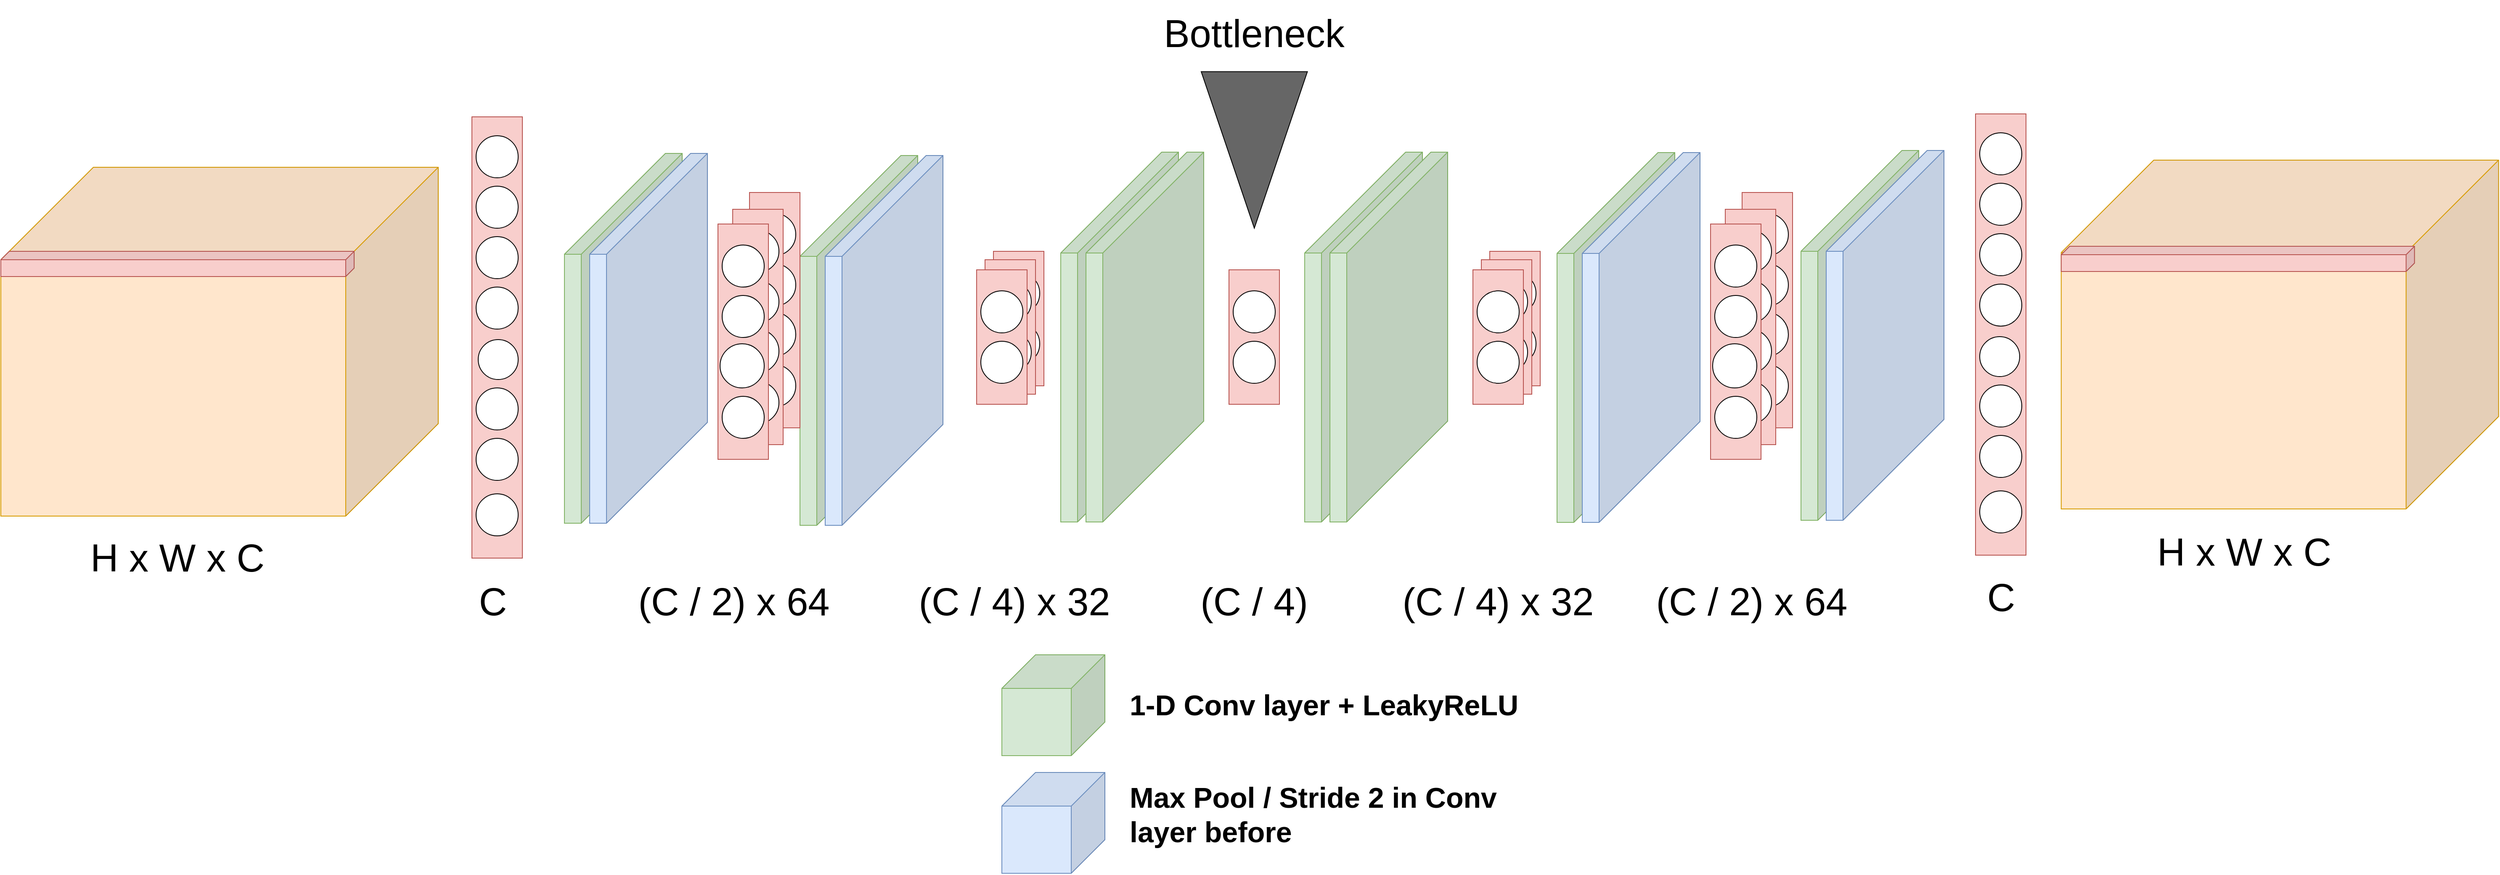 <mxfile version="20.8.20" type="device"><diagram id="QJjx0-fPxzvcmYibJWj1" name="Page-1"><mxGraphModel dx="3585" dy="2355" grid="1" gridSize="10" guides="1" tooltips="1" connect="1" arrows="1" fold="1" page="0" pageScale="1" pageWidth="827" pageHeight="583" math="0" shadow="0"><root><mxCell id="0"/><mxCell id="1" parent="0"/><mxCell id="m_Qu8GIRGxHgYCqS1YG2-1" value="" style="shape=cube;whiteSpace=wrap;html=1;boundedLbl=1;backgroundOutline=1;darkOpacity=0.05;darkOpacity2=0.1;size=110;direction=east;flipH=1;fillColor=#ffe6cc;strokeColor=#d79b00;" parent="1" vertex="1"><mxGeometry x="90" y="90" width="520" height="415" as="geometry"/></mxCell><mxCell id="m_Qu8GIRGxHgYCqS1YG2-2" value="H x W x C" style="text;html=1;strokeColor=none;fillColor=none;align=center;verticalAlign=middle;whiteSpace=wrap;rounded=0;fontSize=46;" parent="1" vertex="1"><mxGeometry x="145.25" y="505" width="309.5" height="100" as="geometry"/></mxCell><mxCell id="Pfbvt9mmgzDX8GRQt6o7-2" value="" style="shape=cube;whiteSpace=wrap;html=1;boundedLbl=1;backgroundOutline=1;darkOpacity=0.05;darkOpacity2=0.1;flipH=1;size=10;fillColor=#f8cecc;strokeColor=#b85450;" parent="1" vertex="1"><mxGeometry x="90" y="190" width="420" height="30" as="geometry"/></mxCell><mxCell id="Pfbvt9mmgzDX8GRQt6o7-66" value="C" style="text;html=1;strokeColor=none;fillColor=none;align=center;verticalAlign=middle;whiteSpace=wrap;rounded=0;fontSize=46;" parent="1" vertex="1"><mxGeometry x="520" y="556.5" width="309.5" height="100" as="geometry"/></mxCell><mxCell id="Pfbvt9mmgzDX8GRQt6o7-68" value="(C / 4) x 32" style="text;html=1;strokeColor=none;fillColor=none;align=center;verticalAlign=middle;whiteSpace=wrap;rounded=0;fontSize=46;" parent="1" vertex="1"><mxGeometry x="1160" y="571.5" width="269.75" height="70" as="geometry"/></mxCell><mxCell id="Pfbvt9mmgzDX8GRQt6o7-79" value="" style="group" parent="1" vertex="1" connectable="0"><mxGeometry x="1250" y="212" width="80" height="160" as="geometry"/></mxCell><mxCell id="EQMsb6BerHFTLHmI9SeI-25" value="" style="group" vertex="1" connectable="0" parent="Pfbvt9mmgzDX8GRQt6o7-79"><mxGeometry x="10" y="-12" width="70" height="160" as="geometry"/></mxCell><mxCell id="EQMsb6BerHFTLHmI9SeI-29" value="" style="group" vertex="1" connectable="0" parent="EQMsb6BerHFTLHmI9SeI-25"><mxGeometry x="10" y="-10" width="60" height="160" as="geometry"/></mxCell><mxCell id="EQMsb6BerHFTLHmI9SeI-30" value="" style="rounded=0;whiteSpace=wrap;html=1;rotation=-90;fillColor=#f8cecc;strokeColor=#b85450;" vertex="1" parent="EQMsb6BerHFTLHmI9SeI-29"><mxGeometry x="-50" y="50" width="160" height="60" as="geometry"/></mxCell><mxCell id="EQMsb6BerHFTLHmI9SeI-31" value="" style="ellipse;whiteSpace=wrap;html=1;aspect=fixed;" vertex="1" parent="EQMsb6BerHFTLHmI9SeI-29"><mxGeometry x="5" y="25" width="50" height="50" as="geometry"/></mxCell><mxCell id="EQMsb6BerHFTLHmI9SeI-32" value="" style="ellipse;whiteSpace=wrap;html=1;aspect=fixed;" vertex="1" parent="EQMsb6BerHFTLHmI9SeI-29"><mxGeometry x="5" y="85" width="50" height="50" as="geometry"/></mxCell><mxCell id="EQMsb6BerHFTLHmI9SeI-26" value="" style="rounded=0;whiteSpace=wrap;html=1;rotation=-90;fillColor=#f8cecc;strokeColor=#b85450;" vertex="1" parent="EQMsb6BerHFTLHmI9SeI-25"><mxGeometry x="-50" y="50" width="160" height="60" as="geometry"/></mxCell><mxCell id="EQMsb6BerHFTLHmI9SeI-27" value="" style="ellipse;whiteSpace=wrap;html=1;aspect=fixed;" vertex="1" parent="EQMsb6BerHFTLHmI9SeI-25"><mxGeometry x="5" y="25" width="50" height="50" as="geometry"/></mxCell><mxCell id="EQMsb6BerHFTLHmI9SeI-28" value="" style="ellipse;whiteSpace=wrap;html=1;aspect=fixed;" vertex="1" parent="EQMsb6BerHFTLHmI9SeI-25"><mxGeometry x="5" y="85" width="50" height="50" as="geometry"/></mxCell><mxCell id="Pfbvt9mmgzDX8GRQt6o7-24" value="" style="rounded=0;whiteSpace=wrap;html=1;rotation=-90;fillColor=#f8cecc;strokeColor=#b85450;" parent="Pfbvt9mmgzDX8GRQt6o7-79" vertex="1"><mxGeometry x="-50" y="50" width="160" height="60" as="geometry"/></mxCell><mxCell id="Pfbvt9mmgzDX8GRQt6o7-25" value="" style="ellipse;whiteSpace=wrap;html=1;aspect=fixed;" parent="Pfbvt9mmgzDX8GRQt6o7-79" vertex="1"><mxGeometry x="5" y="25" width="50" height="50" as="geometry"/></mxCell><mxCell id="Pfbvt9mmgzDX8GRQt6o7-26" value="" style="ellipse;whiteSpace=wrap;html=1;aspect=fixed;" parent="Pfbvt9mmgzDX8GRQt6o7-79" vertex="1"><mxGeometry x="5" y="85" width="50" height="50" as="geometry"/></mxCell><mxCell id="Pfbvt9mmgzDX8GRQt6o7-4" value="" style="rounded=0;whiteSpace=wrap;html=1;rotation=-90;fillColor=#f8cecc;strokeColor=#b85450;" parent="1" vertex="1"><mxGeometry x="417.5" y="262.5" width="525" height="60" as="geometry"/></mxCell><mxCell id="Pfbvt9mmgzDX8GRQt6o7-5" value="" style="ellipse;whiteSpace=wrap;html=1;aspect=fixed;" parent="1" vertex="1"><mxGeometry x="655" y="52.5" width="50" height="50" as="geometry"/></mxCell><mxCell id="Pfbvt9mmgzDX8GRQt6o7-6" value="" style="ellipse;whiteSpace=wrap;html=1;aspect=fixed;" parent="1" vertex="1"><mxGeometry x="655" y="112.5" width="50" height="50" as="geometry"/></mxCell><mxCell id="Pfbvt9mmgzDX8GRQt6o7-7" value="" style="ellipse;whiteSpace=wrap;html=1;aspect=fixed;" parent="1" vertex="1"><mxGeometry x="655" y="172.5" width="50" height="50" as="geometry"/></mxCell><mxCell id="Pfbvt9mmgzDX8GRQt6o7-8" value="" style="ellipse;whiteSpace=wrap;html=1;aspect=fixed;" parent="1" vertex="1"><mxGeometry x="655" y="232.5" width="50" height="50" as="geometry"/></mxCell><mxCell id="Pfbvt9mmgzDX8GRQt6o7-9" value="" style="ellipse;whiteSpace=wrap;html=1;aspect=fixed;" parent="1" vertex="1"><mxGeometry x="657.5" y="295" width="47.5" height="47.5" as="geometry"/></mxCell><mxCell id="Pfbvt9mmgzDX8GRQt6o7-10" value="" style="ellipse;whiteSpace=wrap;html=1;aspect=fixed;" parent="1" vertex="1"><mxGeometry x="655" y="352.5" width="50" height="50" as="geometry"/></mxCell><mxCell id="Pfbvt9mmgzDX8GRQt6o7-11" value="" style="ellipse;whiteSpace=wrap;html=1;aspect=fixed;" parent="1" vertex="1"><mxGeometry x="655" y="412.5" width="50" height="50" as="geometry"/></mxCell><mxCell id="Pfbvt9mmgzDX8GRQt6o7-12" value="" style="shape=cube;whiteSpace=wrap;html=1;boundedLbl=1;backgroundOutline=1;darkOpacity=0.05;darkOpacity2=0.1;flipV=0;flipH=1;fillColor=#d5e8d4;strokeColor=#82b366;size=120;" parent="1" vertex="1"><mxGeometry x="760" y="73.5" width="140" height="440" as="geometry"/></mxCell><mxCell id="Pfbvt9mmgzDX8GRQt6o7-22" value="" style="ellipse;whiteSpace=wrap;html=1;aspect=fixed;" parent="1" vertex="1"><mxGeometry x="655" y="478.5" width="50" height="50" as="geometry"/></mxCell><mxCell id="Pfbvt9mmgzDX8GRQt6o7-23" value="" style="shape=cube;whiteSpace=wrap;html=1;boundedLbl=1;backgroundOutline=1;darkOpacity=0.05;darkOpacity2=0.1;flipV=0;flipH=1;fillColor=#d5e8d4;strokeColor=#82b366;size=120;" parent="1" vertex="1"><mxGeometry x="1040" y="76" width="140" height="440" as="geometry"/></mxCell><mxCell id="Pfbvt9mmgzDX8GRQt6o7-67" value="&lt;div&gt;(C / 2) x 64&lt;/div&gt;" style="text;html=1;strokeColor=none;fillColor=none;align=center;verticalAlign=middle;whiteSpace=wrap;rounded=0;fontSize=46;" parent="1" vertex="1"><mxGeometry x="820" y="561.5" width="282.5" height="90" as="geometry"/></mxCell><mxCell id="Pfbvt9mmgzDX8GRQt6o7-85" value="" style="shape=cube;whiteSpace=wrap;html=1;boundedLbl=1;backgroundOutline=1;darkOpacity=0.05;darkOpacity2=0.1;flipV=0;flipH=1;fillColor=#dae8fc;strokeColor=#6c8ebf;size=120;" parent="1" vertex="1"><mxGeometry x="790" y="73.5" width="140" height="440" as="geometry"/></mxCell><mxCell id="Pfbvt9mmgzDX8GRQt6o7-86" value="" style="shape=cube;whiteSpace=wrap;html=1;boundedLbl=1;backgroundOutline=1;darkOpacity=0.05;darkOpacity2=0.1;flipV=0;flipH=1;fillColor=#dae8fc;strokeColor=#6c8ebf;size=120;" parent="1" vertex="1"><mxGeometry x="1070" y="76" width="140" height="440" as="geometry"/></mxCell><mxCell id="Pfbvt9mmgzDX8GRQt6o7-91" value="" style="group" parent="1" vertex="1" connectable="0"><mxGeometry x="1280" y="800" width="699" height="120.0" as="geometry"/></mxCell><mxCell id="Pfbvt9mmgzDX8GRQt6o7-93" value="Max Pool / Stride 2 in Conv layer before " style="text;html=1;strokeColor=none;fillColor=none;align=left;verticalAlign=middle;whiteSpace=wrap;rounded=0;fontStyle=1;fontSize=34;" parent="Pfbvt9mmgzDX8GRQt6o7-91" vertex="1"><mxGeometry x="150" y="1.137e-13" width="469" height="120" as="geometry"/></mxCell><mxCell id="Pfbvt9mmgzDX8GRQt6o7-89" value="" style="group" parent="Pfbvt9mmgzDX8GRQt6o7-91" vertex="1" connectable="0"><mxGeometry y="-130" width="619" height="120.0" as="geometry"/></mxCell><mxCell id="Pfbvt9mmgzDX8GRQt6o7-74" value="" style="shape=cube;whiteSpace=wrap;html=1;boundedLbl=1;backgroundOutline=1;darkOpacity=0.05;darkOpacity2=0.1;size=40;direction=east;flipH=1;fillColor=#d5e8d4;strokeColor=#82b366;" parent="Pfbvt9mmgzDX8GRQt6o7-89" vertex="1"><mxGeometry width="122.5" height="120" as="geometry"/></mxCell><mxCell id="Pfbvt9mmgzDX8GRQt6o7-75" value="1-D Conv layer + LeakyReLU" style="text;html=1;strokeColor=none;fillColor=none;align=left;verticalAlign=middle;whiteSpace=wrap;rounded=0;fontStyle=1;fontSize=34;" parent="Pfbvt9mmgzDX8GRQt6o7-89" vertex="1"><mxGeometry x="150" y="1.137e-13" width="469" height="120" as="geometry"/></mxCell><mxCell id="Pfbvt9mmgzDX8GRQt6o7-96" value="" style="group" parent="1" vertex="1" connectable="0"><mxGeometry x="1940" y="26.5" width="1119.37" height="620" as="geometry"/></mxCell><mxCell id="Pfbvt9mmgzDX8GRQt6o7-62" value="" style="shape=cube;whiteSpace=wrap;html=1;boundedLbl=1;backgroundOutline=1;darkOpacity=0.05;darkOpacity2=0.1;size=110;direction=east;flipH=1;fillColor=#ffe6cc;strokeColor=#d79b00;container=0;" parent="Pfbvt9mmgzDX8GRQt6o7-96" vertex="1"><mxGeometry x="599.37" y="55" width="520" height="415" as="geometry"/></mxCell><mxCell id="Pfbvt9mmgzDX8GRQt6o7-65" value="" style="shape=cube;whiteSpace=wrap;html=1;boundedLbl=1;backgroundOutline=1;darkOpacity=0.05;darkOpacity2=0.1;flipH=1;size=10;fillColor=#f8cecc;strokeColor=#b85450;container=0;" parent="Pfbvt9mmgzDX8GRQt6o7-96" vertex="1"><mxGeometry x="599.37" y="157.5" width="420" height="30" as="geometry"/></mxCell><mxCell id="Pfbvt9mmgzDX8GRQt6o7-71" value="H x W x C" style="text;html=1;strokeColor=none;fillColor=none;align=center;verticalAlign=middle;whiteSpace=wrap;rounded=0;fontSize=46;container=0;" parent="Pfbvt9mmgzDX8GRQt6o7-96" vertex="1"><mxGeometry x="677.12" y="481" width="279.5" height="80" as="geometry"/></mxCell><mxCell id="Pfbvt9mmgzDX8GRQt6o7-45" value="" style="rounded=0;whiteSpace=wrap;html=1;rotation=-90;fillColor=#f8cecc;strokeColor=#b85450;" parent="Pfbvt9mmgzDX8GRQt6o7-96" vertex="1"><mxGeometry x="265" y="232.5" width="525" height="60" as="geometry"/></mxCell><mxCell id="Pfbvt9mmgzDX8GRQt6o7-46" value="" style="ellipse;whiteSpace=wrap;html=1;aspect=fixed;container=0;" parent="Pfbvt9mmgzDX8GRQt6o7-96" vertex="1"><mxGeometry x="502.5" y="22.5" width="50" height="50" as="geometry"/></mxCell><mxCell id="Pfbvt9mmgzDX8GRQt6o7-47" value="" style="ellipse;whiteSpace=wrap;html=1;aspect=fixed;container=0;" parent="Pfbvt9mmgzDX8GRQt6o7-96" vertex="1"><mxGeometry x="502.5" y="82.5" width="50" height="50" as="geometry"/></mxCell><mxCell id="Pfbvt9mmgzDX8GRQt6o7-48" value="" style="ellipse;whiteSpace=wrap;html=1;aspect=fixed;container=0;" parent="Pfbvt9mmgzDX8GRQt6o7-96" vertex="1"><mxGeometry x="502.5" y="142.5" width="50" height="50" as="geometry"/></mxCell><mxCell id="Pfbvt9mmgzDX8GRQt6o7-49" value="" style="ellipse;whiteSpace=wrap;html=1;aspect=fixed;container=0;" parent="Pfbvt9mmgzDX8GRQt6o7-96" vertex="1"><mxGeometry x="502.5" y="202.5" width="50" height="50" as="geometry"/></mxCell><mxCell id="Pfbvt9mmgzDX8GRQt6o7-50" value="" style="ellipse;whiteSpace=wrap;html=1;aspect=fixed;container=0;" parent="Pfbvt9mmgzDX8GRQt6o7-96" vertex="1"><mxGeometry x="502.5" y="265" width="47.5" height="47.5" as="geometry"/></mxCell><mxCell id="Pfbvt9mmgzDX8GRQt6o7-51" value="" style="ellipse;whiteSpace=wrap;html=1;aspect=fixed;container=0;" parent="Pfbvt9mmgzDX8GRQt6o7-96" vertex="1"><mxGeometry x="502.5" y="322.5" width="50" height="50" as="geometry"/></mxCell><mxCell id="Pfbvt9mmgzDX8GRQt6o7-52" value="" style="ellipse;whiteSpace=wrap;html=1;aspect=fixed;container=0;" parent="Pfbvt9mmgzDX8GRQt6o7-96" vertex="1"><mxGeometry x="502.5" y="382.5" width="50" height="50" as="geometry"/></mxCell><mxCell id="Pfbvt9mmgzDX8GRQt6o7-59" value="" style="ellipse;whiteSpace=wrap;html=1;aspect=fixed;container=0;" parent="Pfbvt9mmgzDX8GRQt6o7-96" vertex="1"><mxGeometry x="502.5" y="448.5" width="50" height="50" as="geometry"/></mxCell><mxCell id="Pfbvt9mmgzDX8GRQt6o7-70" value="C" style="text;html=1;strokeColor=none;fillColor=none;align=center;verticalAlign=middle;whiteSpace=wrap;rounded=0;fontSize=46;container=0;" parent="Pfbvt9mmgzDX8GRQt6o7-96" vertex="1"><mxGeometry x="452.5" y="535" width="150" height="80" as="geometry"/></mxCell><mxCell id="Pfbvt9mmgzDX8GRQt6o7-60" value="" style="shape=cube;whiteSpace=wrap;html=1;boundedLbl=1;backgroundOutline=1;darkOpacity=0.05;darkOpacity2=0.1;flipV=0;flipH=1;fillColor=#d5e8d4;strokeColor=#82b366;size=120;container=0;" parent="Pfbvt9mmgzDX8GRQt6o7-96" vertex="1"><mxGeometry y="46" width="140" height="440" as="geometry"/></mxCell><mxCell id="Pfbvt9mmgzDX8GRQt6o7-87" value="" style="shape=cube;whiteSpace=wrap;html=1;boundedLbl=1;backgroundOutline=1;darkOpacity=0.05;darkOpacity2=0.1;flipV=0;flipH=1;fillColor=#dae8fc;strokeColor=#6c8ebf;size=120;container=0;" parent="Pfbvt9mmgzDX8GRQt6o7-96" vertex="1"><mxGeometry x="30" y="46" width="140" height="440" as="geometry"/></mxCell><mxCell id="Pfbvt9mmgzDX8GRQt6o7-53" value="" style="shape=cube;whiteSpace=wrap;html=1;boundedLbl=1;backgroundOutline=1;darkOpacity=0.05;darkOpacity2=0.1;flipV=0;flipH=1;fillColor=#d5e8d4;strokeColor=#82b366;size=120;container=0;" parent="Pfbvt9mmgzDX8GRQt6o7-96" vertex="1"><mxGeometry x="290" y="43.5" width="140" height="440" as="geometry"/></mxCell><mxCell id="Pfbvt9mmgzDX8GRQt6o7-88" value="" style="shape=cube;whiteSpace=wrap;html=1;boundedLbl=1;backgroundOutline=1;darkOpacity=0.05;darkOpacity2=0.1;flipV=0;flipH=1;fillColor=#dae8fc;strokeColor=#6c8ebf;size=120;container=0;" parent="Pfbvt9mmgzDX8GRQt6o7-96" vertex="1"><mxGeometry x="320" y="43.5" width="140" height="440" as="geometry"/></mxCell><mxCell id="Pfbvt9mmgzDX8GRQt6o7-122" value="&lt;div&gt;(C / 2) x 64&lt;/div&gt;" style="text;html=1;strokeColor=none;fillColor=none;align=center;verticalAlign=middle;whiteSpace=wrap;rounded=0;fontSize=46;" parent="Pfbvt9mmgzDX8GRQt6o7-96" vertex="1"><mxGeometry x="90" y="535" width="282.5" height="90" as="geometry"/></mxCell><mxCell id="EQMsb6BerHFTLHmI9SeI-45" value="" style="group" vertex="1" connectable="0" parent="Pfbvt9mmgzDX8GRQt6o7-96"><mxGeometry x="182.5" y="131" width="97.5" height="280" as="geometry"/></mxCell><mxCell id="EQMsb6BerHFTLHmI9SeI-46" value="" style="group" vertex="1" connectable="0" parent="EQMsb6BerHFTLHmI9SeI-45"><mxGeometry x="17.5" y="-17.5" width="80" height="280" as="geometry"/></mxCell><mxCell id="EQMsb6BerHFTLHmI9SeI-47" value="" style="group" vertex="1" connectable="0" parent="EQMsb6BerHFTLHmI9SeI-46"><mxGeometry x="20" y="-20" width="60" height="280" as="geometry"/></mxCell><mxCell id="EQMsb6BerHFTLHmI9SeI-48" value="" style="rounded=0;whiteSpace=wrap;html=1;rotation=-90;fillColor=#f8cecc;strokeColor=#b85450;" vertex="1" parent="EQMsb6BerHFTLHmI9SeI-47"><mxGeometry x="-110" y="110" width="280" height="60" as="geometry"/></mxCell><mxCell id="EQMsb6BerHFTLHmI9SeI-49" value="" style="ellipse;whiteSpace=wrap;html=1;aspect=fixed;" vertex="1" parent="EQMsb6BerHFTLHmI9SeI-47"><mxGeometry x="5" y="25" width="50" height="50" as="geometry"/></mxCell><mxCell id="EQMsb6BerHFTLHmI9SeI-50" value="" style="ellipse;whiteSpace=wrap;html=1;aspect=fixed;" vertex="1" parent="EQMsb6BerHFTLHmI9SeI-47"><mxGeometry x="5" y="85" width="50" height="50" as="geometry"/></mxCell><mxCell id="EQMsb6BerHFTLHmI9SeI-51" value="" style="ellipse;whiteSpace=wrap;html=1;aspect=fixed;" vertex="1" parent="EQMsb6BerHFTLHmI9SeI-47"><mxGeometry x="2.5" y="142.5" width="52.5" height="52.5" as="geometry"/></mxCell><mxCell id="EQMsb6BerHFTLHmI9SeI-52" value="" style="ellipse;whiteSpace=wrap;html=1;aspect=fixed;" vertex="1" parent="EQMsb6BerHFTLHmI9SeI-47"><mxGeometry x="5" y="205" width="50" height="50" as="geometry"/></mxCell><mxCell id="EQMsb6BerHFTLHmI9SeI-53" value="" style="rounded=0;whiteSpace=wrap;html=1;rotation=-90;fillColor=#f8cecc;strokeColor=#b85450;" vertex="1" parent="EQMsb6BerHFTLHmI9SeI-46"><mxGeometry x="-110" y="110" width="280" height="60" as="geometry"/></mxCell><mxCell id="EQMsb6BerHFTLHmI9SeI-54" value="" style="ellipse;whiteSpace=wrap;html=1;aspect=fixed;" vertex="1" parent="EQMsb6BerHFTLHmI9SeI-46"><mxGeometry x="5" y="25" width="50" height="50" as="geometry"/></mxCell><mxCell id="EQMsb6BerHFTLHmI9SeI-55" value="" style="ellipse;whiteSpace=wrap;html=1;aspect=fixed;" vertex="1" parent="EQMsb6BerHFTLHmI9SeI-46"><mxGeometry x="5" y="85" width="50" height="50" as="geometry"/></mxCell><mxCell id="EQMsb6BerHFTLHmI9SeI-56" value="" style="ellipse;whiteSpace=wrap;html=1;aspect=fixed;" vertex="1" parent="EQMsb6BerHFTLHmI9SeI-46"><mxGeometry x="2.5" y="142.5" width="52.5" height="52.5" as="geometry"/></mxCell><mxCell id="EQMsb6BerHFTLHmI9SeI-57" value="" style="ellipse;whiteSpace=wrap;html=1;aspect=fixed;" vertex="1" parent="EQMsb6BerHFTLHmI9SeI-46"><mxGeometry x="5" y="205" width="50" height="50" as="geometry"/></mxCell><mxCell id="EQMsb6BerHFTLHmI9SeI-58" value="" style="rounded=0;whiteSpace=wrap;html=1;rotation=-90;fillColor=#f8cecc;strokeColor=#b85450;" vertex="1" parent="EQMsb6BerHFTLHmI9SeI-45"><mxGeometry x="-110" y="110" width="280" height="60" as="geometry"/></mxCell><mxCell id="EQMsb6BerHFTLHmI9SeI-59" value="" style="ellipse;whiteSpace=wrap;html=1;aspect=fixed;" vertex="1" parent="EQMsb6BerHFTLHmI9SeI-45"><mxGeometry x="5" y="25" width="50" height="50" as="geometry"/></mxCell><mxCell id="EQMsb6BerHFTLHmI9SeI-60" value="" style="ellipse;whiteSpace=wrap;html=1;aspect=fixed;" vertex="1" parent="EQMsb6BerHFTLHmI9SeI-45"><mxGeometry x="5" y="85" width="50" height="50" as="geometry"/></mxCell><mxCell id="EQMsb6BerHFTLHmI9SeI-61" value="" style="ellipse;whiteSpace=wrap;html=1;aspect=fixed;" vertex="1" parent="EQMsb6BerHFTLHmI9SeI-45"><mxGeometry x="2.5" y="142.5" width="52.5" height="52.5" as="geometry"/></mxCell><mxCell id="EQMsb6BerHFTLHmI9SeI-62" value="" style="ellipse;whiteSpace=wrap;html=1;aspect=fixed;" vertex="1" parent="EQMsb6BerHFTLHmI9SeI-45"><mxGeometry x="5" y="205" width="50" height="50" as="geometry"/></mxCell><mxCell id="Pfbvt9mmgzDX8GRQt6o7-92" value="" style="shape=cube;whiteSpace=wrap;html=1;boundedLbl=1;backgroundOutline=1;darkOpacity=0.05;darkOpacity2=0.1;size=40;direction=east;flipH=1;fillColor=#dae8fc;strokeColor=#6c8ebf;" parent="1" vertex="1"><mxGeometry x="1280" y="810" width="122.5" height="120" as="geometry"/></mxCell><mxCell id="Pfbvt9mmgzDX8GRQt6o7-97" value="" style="group" parent="1" vertex="1" connectable="0"><mxGeometry x="1445.13" y="-108.75" width="269.99" height="271.25" as="geometry"/></mxCell><mxCell id="Pfbvt9mmgzDX8GRQt6o7-83" value="" style="triangle;whiteSpace=wrap;html=1;fontSize=34;rotation=90;fillColor=#666666;fillStyle=auto;gradientColor=none;" parent="Pfbvt9mmgzDX8GRQt6o7-97" vertex="1"><mxGeometry x="41.87" y="115" width="186.25" height="126.25" as="geometry"/></mxCell><mxCell id="Pfbvt9mmgzDX8GRQt6o7-84" value="Bottleneck" style="text;html=1;strokeColor=none;fillColor=none;align=center;verticalAlign=middle;whiteSpace=wrap;rounded=0;fontSize=46;" parent="Pfbvt9mmgzDX8GRQt6o7-97" vertex="1"><mxGeometry width="269.99" height="80" as="geometry"/></mxCell><mxCell id="Pfbvt9mmgzDX8GRQt6o7-98" value="" style="shape=cube;whiteSpace=wrap;html=1;boundedLbl=1;backgroundOutline=1;darkOpacity=0.05;darkOpacity2=0.1;flipV=0;flipH=1;fillColor=#d5e8d4;strokeColor=#82b366;size=120;" parent="1" vertex="1"><mxGeometry x="1349.99" y="72" width="140" height="440" as="geometry"/></mxCell><mxCell id="Pfbvt9mmgzDX8GRQt6o7-99" value="" style="group" parent="1" vertex="1" connectable="0"><mxGeometry x="1550" y="212" width="60" height="160" as="geometry"/></mxCell><mxCell id="Pfbvt9mmgzDX8GRQt6o7-100" value="" style="rounded=0;whiteSpace=wrap;html=1;rotation=-90;fillColor=#f8cecc;strokeColor=#b85450;" parent="Pfbvt9mmgzDX8GRQt6o7-99" vertex="1"><mxGeometry x="-50" y="50" width="160" height="60" as="geometry"/></mxCell><mxCell id="Pfbvt9mmgzDX8GRQt6o7-101" value="" style="ellipse;whiteSpace=wrap;html=1;aspect=fixed;" parent="Pfbvt9mmgzDX8GRQt6o7-99" vertex="1"><mxGeometry x="5" y="25" width="50" height="50" as="geometry"/></mxCell><mxCell id="Pfbvt9mmgzDX8GRQt6o7-102" value="" style="ellipse;whiteSpace=wrap;html=1;aspect=fixed;" parent="Pfbvt9mmgzDX8GRQt6o7-99" vertex="1"><mxGeometry x="5" y="85" width="50" height="50" as="geometry"/></mxCell><mxCell id="Pfbvt9mmgzDX8GRQt6o7-108" value="" style="shape=cube;whiteSpace=wrap;html=1;boundedLbl=1;backgroundOutline=1;darkOpacity=0.05;darkOpacity2=0.1;flipV=0;flipH=1;fillColor=#d5e8d4;strokeColor=#82b366;size=120;" parent="1" vertex="1"><mxGeometry x="1380" y="72" width="140" height="440" as="geometry"/></mxCell><mxCell id="Pfbvt9mmgzDX8GRQt6o7-109" value="(C / 4)" style="text;html=1;strokeColor=none;fillColor=none;align=center;verticalAlign=middle;whiteSpace=wrap;rounded=0;fontSize=46;" parent="1" vertex="1"><mxGeometry x="1445.13" y="571.5" width="269.75" height="70" as="geometry"/></mxCell><mxCell id="Pfbvt9mmgzDX8GRQt6o7-110" value="" style="shape=cube;whiteSpace=wrap;html=1;boundedLbl=1;backgroundOutline=1;darkOpacity=0.05;darkOpacity2=0.1;flipV=0;flipH=1;fillColor=#d5e8d4;strokeColor=#82b366;size=120;" parent="1" vertex="1"><mxGeometry x="1640" y="72" width="140" height="440" as="geometry"/></mxCell><mxCell id="Pfbvt9mmgzDX8GRQt6o7-111" value="" style="shape=cube;whiteSpace=wrap;html=1;boundedLbl=1;backgroundOutline=1;darkOpacity=0.05;darkOpacity2=0.1;flipV=0;flipH=1;fillColor=#d5e8d4;strokeColor=#82b366;size=120;" parent="1" vertex="1"><mxGeometry x="1670.01" y="72" width="140" height="440" as="geometry"/></mxCell><mxCell id="Pfbvt9mmgzDX8GRQt6o7-121" value="(C / 4) x 32" style="text;html=1;strokeColor=none;fillColor=none;align=center;verticalAlign=middle;whiteSpace=wrap;rounded=0;fontSize=46;" parent="1" vertex="1"><mxGeometry x="1735.13" y="571.5" width="269.75" height="70" as="geometry"/></mxCell><mxCell id="EQMsb6BerHFTLHmI9SeI-1" value="" style="group" vertex="1" connectable="0" parent="1"><mxGeometry x="942.5" y="157.5" width="97.5" height="280" as="geometry"/></mxCell><mxCell id="EQMsb6BerHFTLHmI9SeI-3" value="" style="group" vertex="1" connectable="0" parent="EQMsb6BerHFTLHmI9SeI-1"><mxGeometry x="17.5" y="-17.5" width="80" height="280" as="geometry"/></mxCell><mxCell id="EQMsb6BerHFTLHmI9SeI-11" value="" style="group" vertex="1" connectable="0" parent="EQMsb6BerHFTLHmI9SeI-3"><mxGeometry x="20" y="-20" width="60" height="280" as="geometry"/></mxCell><mxCell id="EQMsb6BerHFTLHmI9SeI-12" value="" style="rounded=0;whiteSpace=wrap;html=1;rotation=-90;fillColor=#f8cecc;strokeColor=#b85450;" vertex="1" parent="EQMsb6BerHFTLHmI9SeI-11"><mxGeometry x="-110" y="110" width="280" height="60" as="geometry"/></mxCell><mxCell id="EQMsb6BerHFTLHmI9SeI-13" value="" style="ellipse;whiteSpace=wrap;html=1;aspect=fixed;" vertex="1" parent="EQMsb6BerHFTLHmI9SeI-11"><mxGeometry x="5" y="25" width="50" height="50" as="geometry"/></mxCell><mxCell id="EQMsb6BerHFTLHmI9SeI-14" value="" style="ellipse;whiteSpace=wrap;html=1;aspect=fixed;" vertex="1" parent="EQMsb6BerHFTLHmI9SeI-11"><mxGeometry x="5" y="85" width="50" height="50" as="geometry"/></mxCell><mxCell id="EQMsb6BerHFTLHmI9SeI-15" value="" style="ellipse;whiteSpace=wrap;html=1;aspect=fixed;" vertex="1" parent="EQMsb6BerHFTLHmI9SeI-11"><mxGeometry x="2.5" y="142.5" width="52.5" height="52.5" as="geometry"/></mxCell><mxCell id="EQMsb6BerHFTLHmI9SeI-16" value="" style="ellipse;whiteSpace=wrap;html=1;aspect=fixed;" vertex="1" parent="EQMsb6BerHFTLHmI9SeI-11"><mxGeometry x="5" y="205" width="50" height="50" as="geometry"/></mxCell><mxCell id="EQMsb6BerHFTLHmI9SeI-4" value="" style="rounded=0;whiteSpace=wrap;html=1;rotation=-90;fillColor=#f8cecc;strokeColor=#b85450;" vertex="1" parent="EQMsb6BerHFTLHmI9SeI-3"><mxGeometry x="-110" y="110" width="280" height="60" as="geometry"/></mxCell><mxCell id="EQMsb6BerHFTLHmI9SeI-5" value="" style="ellipse;whiteSpace=wrap;html=1;aspect=fixed;" vertex="1" parent="EQMsb6BerHFTLHmI9SeI-3"><mxGeometry x="5" y="25" width="50" height="50" as="geometry"/></mxCell><mxCell id="EQMsb6BerHFTLHmI9SeI-6" value="" style="ellipse;whiteSpace=wrap;html=1;aspect=fixed;" vertex="1" parent="EQMsb6BerHFTLHmI9SeI-3"><mxGeometry x="5" y="85" width="50" height="50" as="geometry"/></mxCell><mxCell id="EQMsb6BerHFTLHmI9SeI-7" value="" style="ellipse;whiteSpace=wrap;html=1;aspect=fixed;" vertex="1" parent="EQMsb6BerHFTLHmI9SeI-3"><mxGeometry x="2.5" y="142.5" width="52.5" height="52.5" as="geometry"/></mxCell><mxCell id="EQMsb6BerHFTLHmI9SeI-8" value="" style="ellipse;whiteSpace=wrap;html=1;aspect=fixed;" vertex="1" parent="EQMsb6BerHFTLHmI9SeI-3"><mxGeometry x="5" y="205" width="50" height="50" as="geometry"/></mxCell><mxCell id="Pfbvt9mmgzDX8GRQt6o7-14" value="" style="rounded=0;whiteSpace=wrap;html=1;rotation=-90;fillColor=#f8cecc;strokeColor=#b85450;" parent="EQMsb6BerHFTLHmI9SeI-1" vertex="1"><mxGeometry x="-110" y="110" width="280" height="60" as="geometry"/></mxCell><mxCell id="Pfbvt9mmgzDX8GRQt6o7-15" value="" style="ellipse;whiteSpace=wrap;html=1;aspect=fixed;" parent="EQMsb6BerHFTLHmI9SeI-1" vertex="1"><mxGeometry x="5" y="25" width="50" height="50" as="geometry"/></mxCell><mxCell id="Pfbvt9mmgzDX8GRQt6o7-16" value="" style="ellipse;whiteSpace=wrap;html=1;aspect=fixed;" parent="EQMsb6BerHFTLHmI9SeI-1" vertex="1"><mxGeometry x="5" y="85" width="50" height="50" as="geometry"/></mxCell><mxCell id="Pfbvt9mmgzDX8GRQt6o7-17" value="" style="ellipse;whiteSpace=wrap;html=1;aspect=fixed;" parent="EQMsb6BerHFTLHmI9SeI-1" vertex="1"><mxGeometry x="2.5" y="142.5" width="52.5" height="52.5" as="geometry"/></mxCell><mxCell id="Pfbvt9mmgzDX8GRQt6o7-18" value="" style="ellipse;whiteSpace=wrap;html=1;aspect=fixed;" parent="EQMsb6BerHFTLHmI9SeI-1" vertex="1"><mxGeometry x="5" y="205" width="50" height="50" as="geometry"/></mxCell><mxCell id="EQMsb6BerHFTLHmI9SeI-33" value="" style="group" vertex="1" connectable="0" parent="1"><mxGeometry x="1840" y="212" width="80" height="160" as="geometry"/></mxCell><mxCell id="EQMsb6BerHFTLHmI9SeI-34" value="" style="group" vertex="1" connectable="0" parent="EQMsb6BerHFTLHmI9SeI-33"><mxGeometry x="10" y="-12" width="70" height="160" as="geometry"/></mxCell><mxCell id="EQMsb6BerHFTLHmI9SeI-35" value="" style="group" vertex="1" connectable="0" parent="EQMsb6BerHFTLHmI9SeI-34"><mxGeometry x="10" y="-10" width="60" height="160" as="geometry"/></mxCell><mxCell id="EQMsb6BerHFTLHmI9SeI-36" value="" style="rounded=0;whiteSpace=wrap;html=1;rotation=-90;fillColor=#f8cecc;strokeColor=#b85450;" vertex="1" parent="EQMsb6BerHFTLHmI9SeI-35"><mxGeometry x="-50" y="50" width="160" height="60" as="geometry"/></mxCell><mxCell id="EQMsb6BerHFTLHmI9SeI-37" value="" style="ellipse;whiteSpace=wrap;html=1;aspect=fixed;" vertex="1" parent="EQMsb6BerHFTLHmI9SeI-35"><mxGeometry x="5" y="25" width="50" height="50" as="geometry"/></mxCell><mxCell id="EQMsb6BerHFTLHmI9SeI-38" value="" style="ellipse;whiteSpace=wrap;html=1;aspect=fixed;" vertex="1" parent="EQMsb6BerHFTLHmI9SeI-35"><mxGeometry x="5" y="85" width="50" height="50" as="geometry"/></mxCell><mxCell id="EQMsb6BerHFTLHmI9SeI-39" value="" style="rounded=0;whiteSpace=wrap;html=1;rotation=-90;fillColor=#f8cecc;strokeColor=#b85450;" vertex="1" parent="EQMsb6BerHFTLHmI9SeI-34"><mxGeometry x="-50" y="50" width="160" height="60" as="geometry"/></mxCell><mxCell id="EQMsb6BerHFTLHmI9SeI-40" value="" style="ellipse;whiteSpace=wrap;html=1;aspect=fixed;" vertex="1" parent="EQMsb6BerHFTLHmI9SeI-34"><mxGeometry x="5" y="25" width="50" height="50" as="geometry"/></mxCell><mxCell id="EQMsb6BerHFTLHmI9SeI-41" value="" style="ellipse;whiteSpace=wrap;html=1;aspect=fixed;" vertex="1" parent="EQMsb6BerHFTLHmI9SeI-34"><mxGeometry x="5" y="85" width="50" height="50" as="geometry"/></mxCell><mxCell id="EQMsb6BerHFTLHmI9SeI-42" value="" style="rounded=0;whiteSpace=wrap;html=1;rotation=-90;fillColor=#f8cecc;strokeColor=#b85450;" vertex="1" parent="EQMsb6BerHFTLHmI9SeI-33"><mxGeometry x="-50" y="50" width="160" height="60" as="geometry"/></mxCell><mxCell id="EQMsb6BerHFTLHmI9SeI-43" value="" style="ellipse;whiteSpace=wrap;html=1;aspect=fixed;" vertex="1" parent="EQMsb6BerHFTLHmI9SeI-33"><mxGeometry x="5" y="25" width="50" height="50" as="geometry"/></mxCell><mxCell id="EQMsb6BerHFTLHmI9SeI-44" value="" style="ellipse;whiteSpace=wrap;html=1;aspect=fixed;" vertex="1" parent="EQMsb6BerHFTLHmI9SeI-33"><mxGeometry x="5" y="85" width="50" height="50" as="geometry"/></mxCell></root></mxGraphModel></diagram></mxfile>